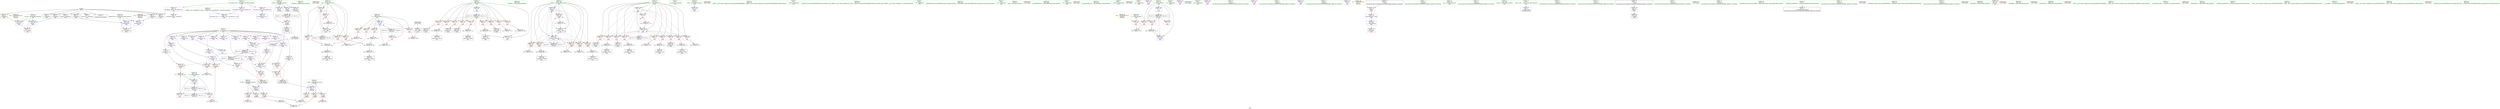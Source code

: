 digraph "SVFG" {
	label="SVFG";

	Node0x561c93ddfdf0 [shape=record,color=grey,label="{NodeID: 0\nNullPtr}"];
	Node0x561c93ddfdf0 -> Node0x561c93e02960[style=solid];
	Node0x561c93ddfdf0 -> Node0x561c93e02a60[style=solid];
	Node0x561c93ddfdf0 -> Node0x561c93e02b30[style=solid];
	Node0x561c93ddfdf0 -> Node0x561c93e02c00[style=solid];
	Node0x561c93ddfdf0 -> Node0x561c93e02cd0[style=solid];
	Node0x561c93ddfdf0 -> Node0x561c93e02da0[style=solid];
	Node0x561c93ddfdf0 -> Node0x561c93e02e70[style=solid];
	Node0x561c93ddfdf0 -> Node0x561c93e02f40[style=solid];
	Node0x561c93ddfdf0 -> Node0x561c93e03010[style=solid];
	Node0x561c93ddfdf0 -> Node0x561c93e0a190[style=solid];
	Node0x561c93e04690 [shape=record,color=blue,label="{NodeID: 194\n59\<--85\nretval\<--add\n_Z3addxx\n}"];
	Node0x561c93e04690 -> Node0x561c93e1f0f0[style=dashed];
	Node0x561c93e016d0 [shape=record,color=purple,label="{NodeID: 111\n203\<--8\narrayidx34\<--dp\nmain\n}"];
	Node0x561c93e016d0 -> Node0x561c93e09d20[style=solid];
	Node0x561c93df3650 [shape=record,color=green,label="{NodeID: 28\n54\<--55\n_Z3addxx\<--_Z3addxx_field_insensitive\n}"];
	Node0x561c93e33b60 [shape=record,color=black,label="{NodeID: 388\n361 = PHI()\n}"];
	Node0x561c93e130e0 [shape=record,color=grey,label="{NodeID: 305\n307 = Binary(305, 306, )\n}"];
	Node0x561c93e130e0 -> Node0x561c93e13260[style=solid];
	Node0x561c93e07890 [shape=record,color=red,label="{NodeID: 139\n161\<--95\n\<--i\nmain\n}"];
	Node0x561c93e07890 -> Node0x561c93e038c0[style=solid];
	Node0x561c93e02260 [shape=record,color=green,label="{NodeID: 56\n337\<--338\n_ZNSolsEi\<--_ZNSolsEi_field_insensitive\n}"];
	Node0x561c93e08f50 [shape=record,color=red,label="{NodeID: 167\n268\<--107\n\<--balance\nmain\n}"];
	Node0x561c93e08f50 -> Node0x561c93e11160[style=solid];
	Node0x561c93e03b30 [shape=record,color=black,label="{NodeID: 84\n174\<--173\nidxprom16\<--\nmain\n}"];
	Node0x561c93df5080 [shape=record,color=green,label="{NodeID: 1\n7\<--1\n__dso_handle\<--dummyObj\nGlob }"];
	Node0x561c93e04760 [shape=record,color=blue,label="{NodeID: 195\n93\<--120\nretval\<--\nmain\n}"];
	Node0x561c93e017a0 [shape=record,color=purple,label="{NodeID: 112\n208\<--8\narrayidx37\<--dp\nmain\n}"];
	Node0x561c93df3750 [shape=record,color=green,label="{NodeID: 29\n59\<--60\nretval\<--retval_field_insensitive\n_Z3addxx\n}"];
	Node0x561c93df3750 -> Node0x561c93e07140[style=solid];
	Node0x561c93df3750 -> Node0x561c93e044f0[style=solid];
	Node0x561c93df3750 -> Node0x561c93e045c0[style=solid];
	Node0x561c93df3750 -> Node0x561c93e04690[style=solid];
	Node0x561c93e33c90 [shape=record,color=black,label="{NodeID: 389\n362 = PHI()\n}"];
	Node0x561c93e13260 [shape=record,color=grey,label="{NodeID: 306\n308 = Binary(307, 151, )\n}"];
	Node0x561c93e13260 -> Node0x561c93e04420[style=solid];
	Node0x561c93e07960 [shape=record,color=red,label="{NodeID: 140\n169\<--95\n\<--i\nmain\n}"];
	Node0x561c93e07960 -> Node0x561c93e10fe0[style=solid];
	Node0x561c93e02360 [shape=record,color=green,label="{NodeID: 57\n345\<--346\n_ZNKSt7__cxx1112basic_stringIcSt11char_traitsIcESaIcEE6lengthEv\<--_ZNKSt7__cxx1112basic_stringIcSt11char_traitsIcESaIcEE6lengthEv_field_insensitive\n}"];
	Node0x561c93e09020 [shape=record,color=red,label="{NodeID: 168\n276\<--107\n\<--balance\nmain\n}"];
	Node0x561c93e09020 -> Node0x561c93e12660[style=solid];
	Node0x561c93e03c00 [shape=record,color=black,label="{NodeID: 85\n179\<--178\nidxprom19\<--\nmain\n}"];
	Node0x561c93df3400 [shape=record,color=green,label="{NodeID: 2\n11\<--1\n_ZSt3cin\<--dummyObj\nGlob }"];
	Node0x561c93e04830 [shape=record,color=blue,label="{NodeID: 196\n134\<--136\n\<--\nmain\n}"];
	Node0x561c93e04830 -> Node0x561c93e218f0[style=dashed];
	Node0x561c93e01870 [shape=record,color=purple,label="{NodeID: 113\n212\<--8\narrayidx40\<--dp\nmain\n}"];
	Node0x561c93e01870 -> Node0x561c93e04b70[style=solid];
	Node0x561c93df3820 [shape=record,color=green,label="{NodeID: 30\n61\<--62\na.addr\<--a.addr_field_insensitive\n_Z3addxx\n}"];
	Node0x561c93df3820 -> Node0x561c93e07210[style=solid];
	Node0x561c93df3820 -> Node0x561c93e072e0[style=solid];
	Node0x561c93df3820 -> Node0x561c93e073b0[style=solid];
	Node0x561c93df3820 -> Node0x561c93e0a290[style=solid];
	Node0x561c93e33d60 [shape=record,color=black,label="{NodeID: 390\n57 = PHI(168, 196, )\n0th arg _Z3addxx }"];
	Node0x561c93e33d60 -> Node0x561c93e0a290[style=solid];
	Node0x561c93e133e0 [shape=record,color=grey,label="{NodeID: 307\n274 = cmp(272, 273, )\n}"];
	Node0x561c93e07a30 [shape=record,color=red,label="{NodeID: 141\n178\<--95\n\<--i\nmain\n}"];
	Node0x561c93e07a30 -> Node0x561c93e03c00[style=solid];
	Node0x561c93e02460 [shape=record,color=green,label="{NodeID: 58\n352\<--353\n_ZStlsIcSt11char_traitsIcESaIcEERSt13basic_ostreamIT_T0_ES7_RKNSt7__cxx1112basic_stringIS4_S5_T1_EE\<--_ZStlsIcSt11char_traitsIcESaIcEERSt13basic_ostreamIT_T0_ES7_RKNSt7__cxx1112basic_stringIS4_S5_T1_EE_field_insensitive\n}"];
	Node0x561c93e227f0 [shape=record,color=black,label="{NodeID: 335\nMR_22V_3 = PHI(MR_22V_4, MR_22V_2, )\npts\{106 \}\n}"];
	Node0x561c93e227f0 -> Node0x561c93e08db0[style=dashed];
	Node0x561c93e227f0 -> Node0x561c93e08e80[style=dashed];
	Node0x561c93e227f0 -> Node0x561c93e0c480[style=dashed];
	Node0x561c93e227f0 -> Node0x561c93e227f0[style=dashed];
	Node0x561c93e227f0 -> Node0x561c93e25300[style=dashed];
	Node0x561c93e090f0 [shape=record,color=red,label="{NodeID: 169\n300\<--107\n\<--balance\nmain\n}"];
	Node0x561c93e090f0 -> Node0x561c93e13ce0[style=solid];
	Node0x561c93e03cd0 [shape=record,color=black,label="{NodeID: 86\n183\<--182\nidxprom22\<--add21\nmain\n}"];
	Node0x561c93df1c60 [shape=record,color=green,label="{NodeID: 3\n14\<--1\n.str\<--dummyObj\nGlob }"];
	Node0x561c93e04900 [shape=record,color=blue,label="{NodeID: 197\n95\<--138\ni\<--\nmain\n}"];
	Node0x561c93e04900 -> Node0x561c93e20ef0[style=dashed];
	Node0x561c93e01940 [shape=record,color=purple,label="{NodeID: 114\n267\<--8\narrayidx58\<--dp\nmain\n}"];
	Node0x561c93df38f0 [shape=record,color=green,label="{NodeID: 31\n63\<--64\nb.addr\<--b.addr_field_insensitive\n_Z3addxx\n}"];
	Node0x561c93df38f0 -> Node0x561c93e07480[style=solid];
	Node0x561c93df38f0 -> Node0x561c93e07550[style=solid];
	Node0x561c93df38f0 -> Node0x561c93e07620[style=solid];
	Node0x561c93df38f0 -> Node0x561c93e0a360[style=solid];
	Node0x561c93e0a560 [shape=record,color=black,label="{NodeID: 391\n58 = PHI(176, 204, )\n1st arg _Z3addxx }"];
	Node0x561c93e0a560 -> Node0x561c93e0a360[style=solid];
	Node0x561c93e13560 [shape=record,color=grey,label="{NodeID: 308\n146 = cmp(145, 147, )\n}"];
	Node0x561c93e07b00 [shape=record,color=red,label="{NodeID: 142\n189\<--95\n\<--i\nmain\n}"];
	Node0x561c93e07b00 -> Node0x561c93e03da0[style=solid];
	Node0x561c93e02560 [shape=record,color=green,label="{NodeID: 59\n355\<--356\n_ZSt4endlIcSt11char_traitsIcEERSt13basic_ostreamIT_T0_ES6_\<--_ZSt4endlIcSt11char_traitsIcEERSt13basic_ostreamIT_T0_ES6__field_insensitive\n}"];
	Node0x561c93e091c0 [shape=record,color=red,label="{NodeID: 170\n311\<--107\n\<--balance\nmain\n}"];
	Node0x561c93e091c0 -> Node0x561c93e12ae0[style=solid];
	Node0x561c93e03da0 [shape=record,color=black,label="{NodeID: 87\n190\<--189\nidxprom26\<--\nmain\n}"];
	Node0x561c93df15b0 [shape=record,color=green,label="{NodeID: 4\n16\<--1\n.str.1\<--dummyObj\nGlob }"];
	Node0x561c93e049d0 [shape=record,color=blue,label="{NodeID: 198\n97\<--120\nj\<--\nmain\n}"];
	Node0x561c93e049d0 -> Node0x561c93e07e40[style=dashed];
	Node0x561c93e049d0 -> Node0x561c93e07f10[style=dashed];
	Node0x561c93e049d0 -> Node0x561c93e07fe0[style=dashed];
	Node0x561c93e049d0 -> Node0x561c93e080b0[style=dashed];
	Node0x561c93e049d0 -> Node0x561c93e08180[style=dashed];
	Node0x561c93e049d0 -> Node0x561c93e08250[style=dashed];
	Node0x561c93e049d0 -> Node0x561c93e08320[style=dashed];
	Node0x561c93e049d0 -> Node0x561c93e083f0[style=dashed];
	Node0x561c93e049d0 -> Node0x561c93e084c0[style=dashed];
	Node0x561c93e049d0 -> Node0x561c93e08590[style=dashed];
	Node0x561c93e049d0 -> Node0x561c93e04c40[style=dashed];
	Node0x561c93e049d0 -> Node0x561c93e213f0[style=dashed];
	Node0x561c93e01a10 [shape=record,color=purple,label="{NodeID: 115\n271\<--8\narrayidx61\<--dp\nmain\n}"];
	Node0x561c93e01a10 -> Node0x561c93e09df0[style=solid];
	Node0x561c93df39c0 [shape=record,color=green,label="{NodeID: 32\n90\<--91\nmain\<--main_field_insensitive\n}"];
	Node0x561c93e0ae00 [shape=record,color=black,label="{NodeID: 392\n131 = PHI()\n}"];
	Node0x561c93e136e0 [shape=record,color=grey,label="{NodeID: 309\n79 = cmp(76, 78, )\n}"];
	Node0x561c93e07bd0 [shape=record,color=red,label="{NodeID: 143\n197\<--95\n\<--i\nmain\n}"];
	Node0x561c93e07bd0 -> Node0x561c93e11be0[style=solid];
	Node0x561c93e02660 [shape=record,color=green,label="{NodeID: 60\n357\<--358\n_ZNSolsEPFRSoS_E\<--_ZNSolsEPFRSoS_E_field_insensitive\n}"];
	Node0x561c93e09290 [shape=record,color=red,label="{NodeID: 171\n319\<--107\n\<--balance\nmain\n}"];
	Node0x561c93e09290 -> Node0x561c93e11760[style=solid];
	Node0x561c93e03e70 [shape=record,color=black,label="{NodeID: 88\n194\<--193\nidxprom28\<--sub\nmain\n}"];
	Node0x561c93df16f0 [shape=record,color=green,label="{NodeID: 5\n18\<--1\n.str.2\<--dummyObj\nGlob }"];
	Node0x561c93e10e60 [shape=record,color=grey,label="{NodeID: 282\n193 = Binary(192, 151, )\n}"];
	Node0x561c93e10e60 -> Node0x561c93e03e70[style=solid];
	Node0x561c93e04aa0 [shape=record,color=blue,label="{NodeID: 199\n184\<--177\narrayidx23\<--call18\nmain\n}"];
	Node0x561c93e04aa0 -> Node0x561c93e09c50[style=dashed];
	Node0x561c93e04aa0 -> Node0x561c93e09d20[style=dashed];
	Node0x561c93e04aa0 -> Node0x561c93e04b70[style=dashed];
	Node0x561c93e04aa0 -> Node0x561c93e1ebf0[style=dashed];
	Node0x561c93e06550 [shape=record,color=purple,label="{NodeID: 116\n310\<--8\narrayidx75\<--dp\nmain\n}"];
	Node0x561c93df3ac0 [shape=record,color=green,label="{NodeID: 33\n93\<--94\nretval\<--retval_field_insensitive\nmain\n}"];
	Node0x561c93df3ac0 -> Node0x561c93e04760[style=solid];
	Node0x561c93e0af00 [shape=record,color=black,label="{NodeID: 393\n280 = PHI()\n}"];
	Node0x561c93e13860 [shape=record,color=grey,label="{NodeID: 310\n158 = cmp(157, 159, )\n}"];
	Node0x561c93e07ca0 [shape=record,color=red,label="{NodeID: 144\n206\<--95\n\<--i\nmain\n}"];
	Node0x561c93e07ca0 -> Node0x561c93e040e0[style=solid];
	Node0x561c93e02760 [shape=record,color=green,label="{NodeID: 61\n393\<--394\n__gxx_personality_v0\<--__gxx_personality_v0_field_insensitive\n}"];
	Node0x561c93e09360 [shape=record,color=red,label="{NodeID: 172\n341\<--107\n\<--balance\nmain\n}"];
	Node0x561c93e09360 -> Node0x561c93e14160[style=solid];
	Node0x561c93e03f40 [shape=record,color=black,label="{NodeID: 89\n199\<--198\nidxprom31\<--add30\nmain\n}"];
	Node0x561c93df1780 [shape=record,color=green,label="{NodeID: 6\n20\<--1\n_ZSt4cout\<--dummyObj\nGlob }"];
	Node0x561c93e10fe0 [shape=record,color=grey,label="{NodeID: 283\n170 = Binary(169, 151, )\n}"];
	Node0x561c93e10fe0 -> Node0x561c93e03a60[style=solid];
	Node0x561c93e04b70 [shape=record,color=blue,label="{NodeID: 200\n212\<--205\narrayidx40\<--call35\nmain\n}"];
	Node0x561c93e04b70 -> Node0x561c93e1ebf0[style=dashed];
	Node0x561c93e06620 [shape=record,color=purple,label="{NodeID: 117\n314\<--8\narrayidx78\<--dp\nmain\n}"];
	Node0x561c93e06620 -> Node0x561c93e09ec0[style=solid];
	Node0x561c93df3b90 [shape=record,color=green,label="{NodeID: 34\n95\<--96\ni\<--i_field_insensitive\nmain\n}"];
	Node0x561c93df3b90 -> Node0x561c93e076f0[style=solid];
	Node0x561c93df3b90 -> Node0x561c93e077c0[style=solid];
	Node0x561c93df3b90 -> Node0x561c93e07890[style=solid];
	Node0x561c93df3b90 -> Node0x561c93e07960[style=solid];
	Node0x561c93df3b90 -> Node0x561c93e07a30[style=solid];
	Node0x561c93df3b90 -> Node0x561c93e07b00[style=solid];
	Node0x561c93df3b90 -> Node0x561c93e07bd0[style=solid];
	Node0x561c93df3b90 -> Node0x561c93e07ca0[style=solid];
	Node0x561c93df3b90 -> Node0x561c93e07d70[style=solid];
	Node0x561c93df3b90 -> Node0x561c93e04900[style=solid];
	Node0x561c93df3b90 -> Node0x561c93e04d10[style=solid];
	Node0x561c93e0b000 [shape=record,color=black,label="{NodeID: 394\n39 = PHI()\n}"];
	Node0x561c93e139e0 [shape=record,color=grey,label="{NodeID: 311\n68 = cmp(67, 69, )\n}"];
	Node0x561c93e07d70 [shape=record,color=red,label="{NodeID: 145\n222\<--95\n\<--i\nmain\n}"];
	Node0x561c93e07d70 -> Node0x561c93e12360[style=solid];
	Node0x561c93e02860 [shape=record,color=green,label="{NodeID: 62\n29\<--420\n_GLOBAL__sub_I_rais.fathin38_3_0.cpp\<--_GLOBAL__sub_I_rais.fathin38_3_0.cpp_field_insensitive\n}"];
	Node0x561c93e02860 -> Node0x561c93e0a090[style=solid];
	Node0x561c93e09430 [shape=record,color=red,label="{NodeID: 173\n371\<--113\nexn\<--exn.slot\nmain\n}"];
	Node0x561c93e04010 [shape=record,color=black,label="{NodeID: 90\n202\<--201\nidxprom33\<--\nmain\n}"];
	Node0x561c93ddfc40 [shape=record,color=green,label="{NodeID: 7\n21\<--1\n.str.3\<--dummyObj\nGlob }"];
	Node0x561c93e11160 [shape=record,color=grey,label="{NodeID: 284\n269 = Binary(268, 151, )\n}"];
	Node0x561c93e11160 -> Node0x561c93e04350[style=solid];
	Node0x561c93e04c40 [shape=record,color=blue,label="{NodeID: 201\n97\<--218\nj\<--inc\nmain\n}"];
	Node0x561c93e04c40 -> Node0x561c93e07e40[style=dashed];
	Node0x561c93e04c40 -> Node0x561c93e07f10[style=dashed];
	Node0x561c93e04c40 -> Node0x561c93e07fe0[style=dashed];
	Node0x561c93e04c40 -> Node0x561c93e080b0[style=dashed];
	Node0x561c93e04c40 -> Node0x561c93e08180[style=dashed];
	Node0x561c93e04c40 -> Node0x561c93e08250[style=dashed];
	Node0x561c93e04c40 -> Node0x561c93e08320[style=dashed];
	Node0x561c93e04c40 -> Node0x561c93e083f0[style=dashed];
	Node0x561c93e04c40 -> Node0x561c93e084c0[style=dashed];
	Node0x561c93e04c40 -> Node0x561c93e08590[style=dashed];
	Node0x561c93e04c40 -> Node0x561c93e04c40[style=dashed];
	Node0x561c93e04c40 -> Node0x561c93e213f0[style=dashed];
	Node0x561c93e066f0 [shape=record,color=purple,label="{NodeID: 118\n248\<--14\n\<--.str\nmain\n}"];
	Node0x561c93df3c60 [shape=record,color=green,label="{NodeID: 35\n97\<--98\nj\<--j_field_insensitive\nmain\n}"];
	Node0x561c93df3c60 -> Node0x561c93e07e40[style=solid];
	Node0x561c93df3c60 -> Node0x561c93e07f10[style=solid];
	Node0x561c93df3c60 -> Node0x561c93e07fe0[style=solid];
	Node0x561c93df3c60 -> Node0x561c93e080b0[style=solid];
	Node0x561c93df3c60 -> Node0x561c93e08180[style=solid];
	Node0x561c93df3c60 -> Node0x561c93e08250[style=solid];
	Node0x561c93df3c60 -> Node0x561c93e08320[style=solid];
	Node0x561c93df3c60 -> Node0x561c93e083f0[style=solid];
	Node0x561c93df3c60 -> Node0x561c93e084c0[style=solid];
	Node0x561c93df3c60 -> Node0x561c93e08590[style=solid];
	Node0x561c93df3c60 -> Node0x561c93e049d0[style=solid];
	Node0x561c93df3c60 -> Node0x561c93e04c40[style=solid];
	Node0x561c93e0b100 [shape=record,color=black,label="{NodeID: 395\n205 = PHI(56, )\n}"];
	Node0x561c93e0b100 -> Node0x561c93e04b70[style=solid];
	Node0x561c93e13b60 [shape=record,color=grey,label="{NodeID: 312\n141 = cmp(140, 120, )\n}"];
	Node0x561c93e07e40 [shape=record,color=red,label="{NodeID: 146\n145\<--97\n\<--j\nmain\n}"];
	Node0x561c93e07e40 -> Node0x561c93e13560[style=solid];
	Node0x561c93e02960 [shape=record,color=black,label="{NodeID: 63\n2\<--3\ndummyVal\<--dummyVal\n}"];
	Node0x561c93e240f0 [shape=record,color=black,label="{NodeID: 340\nMR_18V_3 = PHI(MR_18V_4, MR_18V_2, )\npts\{102 \}\n}"];
	Node0x561c93e240f0 -> Node0x561c93e08730[style=dashed];
	Node0x561c93e240f0 -> Node0x561c93e08800[style=dashed];
	Node0x561c93e240f0 -> Node0x561c93e088d0[style=dashed];
	Node0x561c93e240f0 -> Node0x561c93e0c6f0[style=dashed];
	Node0x561c93e09500 [shape=record,color=red,label="{NodeID: 174\n372\<--115\nsel\<--ehselector.slot\nmain\n}"];
	Node0x561c93e040e0 [shape=record,color=black,label="{NodeID: 91\n207\<--206\nidxprom36\<--\nmain\n}"];
	Node0x561c93ddfcd0 [shape=record,color=green,label="{NodeID: 8\n23\<--1\n.str.4\<--dummyObj\nGlob }"];
	Node0x561c93e112e0 [shape=record,color=grey,label="{NodeID: 285\n262 = Binary(147, 261, )\n}"];
	Node0x561c93e112e0 -> Node0x561c93e118e0[style=solid];
	Node0x561c93e04d10 [shape=record,color=blue,label="{NodeID: 202\n95\<--223\ni\<--dec\nmain\n}"];
	Node0x561c93e04d10 -> Node0x561c93e20ef0[style=dashed];
	Node0x561c93e067c0 [shape=record,color=purple,label="{NodeID: 119\n279\<--16\n\<--.str.1\nmain\n}"];
	Node0x561c93df3d30 [shape=record,color=green,label="{NodeID: 36\n99\<--100\nT\<--T_field_insensitive\nmain\n}"];
	Node0x561c93df3d30 -> Node0x561c93e08660[style=solid];
	Node0x561c93e0b330 [shape=record,color=black,label="{NodeID: 396\n121 = PHI()\n}"];
	Node0x561c93e13ce0 [shape=record,color=grey,label="{NodeID: 313\n301 = cmp(300, 120, )\n}"];
	Node0x561c93e07f10 [shape=record,color=red,label="{NodeID: 147\n154\<--97\n\<--j\nmain\n}"];
	Node0x561c93e07f10 -> Node0x561c93e037f0[style=solid];
	Node0x561c93e02a60 [shape=record,color=black,label="{NodeID: 64\n284\<--3\n\<--dummyVal\nmain\n}"];
	Node0x561c93e245f0 [shape=record,color=black,label="{NodeID: 341\nMR_20V_2 = PHI(MR_20V_3, MR_20V_1, )\npts\{104 \}\n}"];
	Node0x561c93e245f0 -> Node0x561c93e089a0[style=dashed];
	Node0x561c93e245f0 -> Node0x561c93e04eb0[style=dashed];
	Node0x561c93e095d0 [shape=record,color=red,label="{NodeID: 175\n257\<--117\n\<--i50\nmain\n}"];
	Node0x561c93e095d0 -> Node0x561c93e145e0[style=solid];
	Node0x561c93e041b0 [shape=record,color=black,label="{NodeID: 92\n211\<--210\nidxprom39\<--sub38\nmain\n}"];
	Node0x561c93df3ec0 [shape=record,color=green,label="{NodeID: 9\n25\<--1\n.str.5\<--dummyObj\nGlob }"];
	Node0x561c93e11460 [shape=record,color=grey,label="{NodeID: 286\n182 = Binary(181, 151, )\n}"];
	Node0x561c93e11460 -> Node0x561c93e03cd0[style=solid];
	Node0x561c93e04de0 [shape=record,color=blue,label="{NodeID: 203\n101\<--151\nt\<--\nmain\n}"];
	Node0x561c93e04de0 -> Node0x561c93e240f0[style=dashed];
	Node0x561c93e06890 [shape=record,color=purple,label="{NodeID: 120\n322\<--18\n\<--.str.2\nmain\n}"];
	Node0x561c93df3e00 [shape=record,color=green,label="{NodeID: 37\n101\<--102\nt\<--t_field_insensitive\nmain\n}"];
	Node0x561c93df3e00 -> Node0x561c93e08730[style=solid];
	Node0x561c93df3e00 -> Node0x561c93e08800[style=solid];
	Node0x561c93df3e00 -> Node0x561c93e088d0[style=solid];
	Node0x561c93df3e00 -> Node0x561c93e04de0[style=solid];
	Node0x561c93df3e00 -> Node0x561c93e0c6f0[style=solid];
	Node0x561c93e13e60 [shape=record,color=grey,label="{NodeID: 314\n234 = cmp(232, 233, )\n}"];
	Node0x561c93e07fe0 [shape=record,color=red,label="{NodeID: 148\n164\<--97\n\<--j\nmain\n}"];
	Node0x561c93e07fe0 -> Node0x561c93e11ee0[style=solid];
	Node0x561c93e02b30 [shape=record,color=black,label="{NodeID: 65\n285\<--3\n\<--dummyVal\nmain\n}"];
	Node0x561c93e02b30 -> Node0x561c93e051f0[style=solid];
	Node0x561c93e25300 [shape=record,color=black,label="{NodeID: 342\nMR_22V_2 = PHI(MR_22V_3, MR_22V_1, )\npts\{106 \}\n}"];
	Node0x561c93e25300 -> Node0x561c93e227f0[style=dashed];
	Node0x561c93e096a0 [shape=record,color=red,label="{NodeID: 176\n263\<--117\n\<--i50\nmain\n}"];
	Node0x561c93e096a0 -> Node0x561c93e118e0[style=solid];
	Node0x561c93e04280 [shape=record,color=black,label="{NodeID: 93\n266\<--265\nidxprom57\<--add56\nmain\n}"];
	Node0x561c93df3f90 [shape=record,color=green,label="{NodeID: 10\n28\<--1\n\<--dummyObj\nCan only get source location for instruction, argument, global var or function.}"];
	Node0x561c93e115e0 [shape=record,color=grey,label="{NodeID: 287\n150 = Binary(149, 151, )\n}"];
	Node0x561c93e115e0 -> Node0x561c93e03720[style=solid];
	Node0x561c93e04eb0 [shape=record,color=blue,label="{NodeID: 204\n103\<--241\nn\<--mul\nmain\n}"];
	Node0x561c93e04eb0 -> Node0x561c93e08a70[style=dashed];
	Node0x561c93e04eb0 -> Node0x561c93e08b40[style=dashed];
	Node0x561c93e04eb0 -> Node0x561c93e08c10[style=dashed];
	Node0x561c93e04eb0 -> Node0x561c93e08ce0[style=dashed];
	Node0x561c93e04eb0 -> Node0x561c93e245f0[style=dashed];
	Node0x561c93e06960 [shape=record,color=purple,label="{NodeID: 121\n331\<--21\n\<--.str.3\nmain\n}"];
	Node0x561c93e004c0 [shape=record,color=green,label="{NodeID: 38\n103\<--104\nn\<--n_field_insensitive\nmain\n}"];
	Node0x561c93e004c0 -> Node0x561c93e089a0[style=solid];
	Node0x561c93e004c0 -> Node0x561c93e08a70[style=solid];
	Node0x561c93e004c0 -> Node0x561c93e08b40[style=solid];
	Node0x561c93e004c0 -> Node0x561c93e08c10[style=solid];
	Node0x561c93e004c0 -> Node0x561c93e08ce0[style=solid];
	Node0x561c93e004c0 -> Node0x561c93e04eb0[style=solid];
	Node0x561c93e13fe0 [shape=record,color=grey,label="{NodeID: 315\n72 = cmp(71, 69, )\n}"];
	Node0x561c93e080b0 [shape=record,color=red,label="{NodeID: 149\n173\<--97\n\<--j\nmain\n}"];
	Node0x561c93e080b0 -> Node0x561c93e03b30[style=solid];
	Node0x561c93e02c00 [shape=record,color=black,label="{NodeID: 66\n287\<--3\n\<--dummyVal\nmain\n}"];
	Node0x561c93e02c00 -> Node0x561c93e052c0[style=solid];
	Node0x561c93e253f0 [shape=record,color=black,label="{NodeID: 343\nMR_24V_2 = PHI(MR_24V_4, MR_24V_1, )\npts\{108 \}\n}"];
	Node0x561c93e253f0 -> Node0x561c93e04f80[style=dashed];
	Node0x561c93e09770 [shape=record,color=red,label="{NodeID: 177\n306\<--117\n\<--i50\nmain\n}"];
	Node0x561c93e09770 -> Node0x561c93e130e0[style=solid];
	Node0x561c93e04350 [shape=record,color=black,label="{NodeID: 94\n270\<--269\nidxprom60\<--add59\nmain\n}"];
	Node0x561c93de00b0 [shape=record,color=green,label="{NodeID: 11\n69\<--1\n\<--dummyObj\nCan only get source location for instruction, argument, global var or function.}"];
	Node0x561c93e11760 [shape=record,color=grey,label="{NodeID: 288\n320 = Binary(319, 224, )\n}"];
	Node0x561c93e11760 -> Node0x561c93e0c550[style=solid];
	Node0x561c93e04f80 [shape=record,color=blue,label="{NodeID: 205\n107\<--120\nbalance\<--\nmain\n}"];
	Node0x561c93e04f80 -> Node0x561c93e08f50[style=dashed];
	Node0x561c93e04f80 -> Node0x561c93e09020[style=dashed];
	Node0x561c93e04f80 -> Node0x561c93e090f0[style=dashed];
	Node0x561c93e04f80 -> Node0x561c93e091c0[style=dashed];
	Node0x561c93e04f80 -> Node0x561c93e09290[style=dashed];
	Node0x561c93e04f80 -> Node0x561c93e09360[style=dashed];
	Node0x561c93e04f80 -> Node0x561c93e05120[style=dashed];
	Node0x561c93e04f80 -> Node0x561c93e0c550[style=dashed];
	Node0x561c93e04f80 -> Node0x561c93e253f0[style=dashed];
	Node0x561c93e06a30 [shape=record,color=purple,label="{NodeID: 122\n339\<--23\n\<--.str.4\nmain\n}"];
	Node0x561c93e00550 [shape=record,color=green,label="{NodeID: 39\n105\<--106\nk\<--k_field_insensitive\nmain\n}"];
	Node0x561c93e00550 -> Node0x561c93e08db0[style=solid];
	Node0x561c93e00550 -> Node0x561c93e08e80[style=solid];
	Node0x561c93e00550 -> Node0x561c93e0c480[style=solid];
	Node0x561c93e14160 [shape=record,color=grey,label="{NodeID: 316\n342 = cmp(341, 120, )\n}"];
	Node0x561c93e08180 [shape=record,color=red,label="{NodeID: 150\n181\<--97\n\<--j\nmain\n}"];
	Node0x561c93e08180 -> Node0x561c93e11460[style=solid];
	Node0x561c93e02cd0 [shape=record,color=black,label="{NodeID: 67\n291\<--3\n\<--dummyVal\nmain\n}"];
	Node0x561c93e258f0 [shape=record,color=black,label="{NodeID: 344\nMR_30V_2 = PHI(MR_30V_4, MR_30V_1, )\npts\{118 \}\n}"];
	Node0x561c93e258f0 -> Node0x561c93e05050[style=dashed];
	Node0x561c93e09840 [shape=record,color=red,label="{NodeID: 178\n327\<--117\n\<--i50\nmain\n}"];
	Node0x561c93e09840 -> Node0x561c93e11d60[style=solid];
	Node0x561c93e04420 [shape=record,color=black,label="{NodeID: 95\n309\<--308\nidxprom74\<--add73\nmain\n}"];
	Node0x561c93de0180 [shape=record,color=green,label="{NodeID: 12\n120\<--1\n\<--dummyObj\nCan only get source location for instruction, argument, global var or function.}"];
	Node0x561c93e118e0 [shape=record,color=grey,label="{NodeID: 289\n264 = Binary(262, 263, )\n}"];
	Node0x561c93e118e0 -> Node0x561c93e11a60[style=solid];
	Node0x561c93e05050 [shape=record,color=blue,label="{NodeID: 206\n117\<--120\ni50\<--\nmain\n}"];
	Node0x561c93e05050 -> Node0x561c93e095d0[style=dashed];
	Node0x561c93e05050 -> Node0x561c93e096a0[style=dashed];
	Node0x561c93e05050 -> Node0x561c93e09770[style=dashed];
	Node0x561c93e05050 -> Node0x561c93e09840[style=dashed];
	Node0x561c93e05050 -> Node0x561c93e0c620[style=dashed];
	Node0x561c93e05050 -> Node0x561c93e258f0[style=dashed];
	Node0x561c93e06b00 [shape=record,color=purple,label="{NodeID: 123\n360\<--25\n\<--.str.5\nmain\n}"];
	Node0x561c93e005e0 [shape=record,color=green,label="{NodeID: 40\n107\<--108\nbalance\<--balance_field_insensitive\nmain\n}"];
	Node0x561c93e005e0 -> Node0x561c93e08f50[style=solid];
	Node0x561c93e005e0 -> Node0x561c93e09020[style=solid];
	Node0x561c93e005e0 -> Node0x561c93e090f0[style=solid];
	Node0x561c93e005e0 -> Node0x561c93e091c0[style=solid];
	Node0x561c93e005e0 -> Node0x561c93e09290[style=solid];
	Node0x561c93e005e0 -> Node0x561c93e09360[style=solid];
	Node0x561c93e005e0 -> Node0x561c93e04f80[style=solid];
	Node0x561c93e005e0 -> Node0x561c93e05120[style=solid];
	Node0x561c93e005e0 -> Node0x561c93e0c550[style=solid];
	Node0x561c93e142e0 [shape=record,color=grey,label="{NodeID: 317\n349 = cmp(347, 348, )\n}"];
	Node0x561c93e08250 [shape=record,color=red,label="{NodeID: 151\n186\<--97\n\<--j\nmain\n}"];
	Node0x561c93e08250 -> Node0x561c93e14460[style=solid];
	Node0x561c93e02da0 [shape=record,color=black,label="{NodeID: 68\n292\<--3\n\<--dummyVal\nmain\n}"];
	Node0x561c93e02da0 -> Node0x561c93e05390[style=solid];
	Node0x561c93e09910 [shape=record,color=red,label="{NodeID: 179\n128\<--127\nvbase.offset\<--\nmain\n}"];
	Node0x561c93e00aa0 [shape=record,color=black,label="{NodeID: 96\n313\<--312\nidxprom77\<--add76\nmain\n}"];
	Node0x561c93df41c0 [shape=record,color=green,label="{NodeID: 13\n122\<--1\n\<--dummyObj\nCan only get source location for instruction, argument, global var or function.}"];
	Node0x561c93e11a60 [shape=record,color=grey,label="{NodeID: 290\n265 = Binary(264, 151, )\n}"];
	Node0x561c93e11a60 -> Node0x561c93e04280[style=solid];
	Node0x561c93e05120 [shape=record,color=blue,label="{NodeID: 207\n107\<--277\nbalance\<--inc64\nmain\n}"];
	Node0x561c93e05120 -> Node0x561c93e08f50[style=dashed];
	Node0x561c93e05120 -> Node0x561c93e09020[style=dashed];
	Node0x561c93e05120 -> Node0x561c93e090f0[style=dashed];
	Node0x561c93e05120 -> Node0x561c93e091c0[style=dashed];
	Node0x561c93e05120 -> Node0x561c93e09290[style=dashed];
	Node0x561c93e05120 -> Node0x561c93e09360[style=dashed];
	Node0x561c93e05120 -> Node0x561c93e05120[style=dashed];
	Node0x561c93e05120 -> Node0x561c93e0c550[style=dashed];
	Node0x561c93e05120 -> Node0x561c93e253f0[style=dashed];
	Node0x561c93e06bd0 [shape=record,color=purple,label="{NodeID: 124\n424\<--27\nllvm.global_ctors_0\<--llvm.global_ctors\nGlob }"];
	Node0x561c93e06bd0 -> Node0x561c93e09f90[style=solid];
	Node0x561c93e00670 [shape=record,color=green,label="{NodeID: 41\n109\<--110\nans\<--ans_field_insensitive\nmain\n}"];
	Node0x561c93e14460 [shape=record,color=grey,label="{NodeID: 318\n187 = cmp(186, 120, )\n}"];
	Node0x561c93e08320 [shape=record,color=red,label="{NodeID: 152\n192\<--97\n\<--j\nmain\n}"];
	Node0x561c93e08320 -> Node0x561c93e10e60[style=solid];
	Node0x561c93e02e70 [shape=record,color=black,label="{NodeID: 69\n294\<--3\n\<--dummyVal\nmain\n}"];
	Node0x561c93e02e70 -> Node0x561c93e05460[style=solid];
	Node0x561c93e099e0 [shape=record,color=red,label="{NodeID: 180\n157\<--156\n\<--arrayidx6\nmain\n}"];
	Node0x561c93e099e0 -> Node0x561c93e13860[style=solid];
	Node0x561c93e00b70 [shape=record,color=black,label="{NodeID: 97\n347\<--344\nconv\<--call95\nmain\n}"];
	Node0x561c93e00b70 -> Node0x561c93e142e0[style=solid];
	Node0x561c93df4290 [shape=record,color=green,label="{NodeID: 14\n136\<--1\n\<--dummyObj\nCan only get source location for instruction, argument, global var or function.}"];
	Node0x561c93e11be0 [shape=record,color=grey,label="{NodeID: 291\n198 = Binary(197, 151, )\n}"];
	Node0x561c93e11be0 -> Node0x561c93e03f40[style=solid];
	Node0x561c93e051f0 [shape=record,color=blue,label="{NodeID: 208\n113\<--285\nexn.slot\<--\nmain\n}"];
	Node0x561c93e051f0 -> Node0x561c93e09430[style=dashed];
	Node0x561c93e06cd0 [shape=record,color=purple,label="{NodeID: 125\n425\<--27\nllvm.global_ctors_1\<--llvm.global_ctors\nGlob }"];
	Node0x561c93e06cd0 -> Node0x561c93e0a090[style=solid];
	Node0x561c93e00700 [shape=record,color=green,label="{NodeID: 42\n111\<--112\nref.tmp\<--ref.tmp_field_insensitive\nmain\n}"];
	Node0x561c93e145e0 [shape=record,color=grey,label="{NodeID: 319\n259 = cmp(257, 258, )\n}"];
	Node0x561c93e083f0 [shape=record,color=red,label="{NodeID: 153\n201\<--97\n\<--j\nmain\n}"];
	Node0x561c93e083f0 -> Node0x561c93e04010[style=solid];
	Node0x561c93e02f40 [shape=record,color=black,label="{NodeID: 70\n373\<--3\nlpad.val\<--dummyVal\nmain\n}"];
	Node0x561c93e09ab0 [shape=record,color=red,label="{NodeID: 181\n168\<--167\n\<--arrayidx12\nmain\n|{<s0>5}}"];
	Node0x561c93e09ab0:s0 -> Node0x561c93e33d60[style=solid,color=red];
	Node0x561c93e00c40 [shape=record,color=purple,label="{NodeID: 98\n38\<--4\n\<--_ZStL8__ioinit\n__cxx_global_var_init\n}"];
	Node0x561c93df2c90 [shape=record,color=green,label="{NodeID: 15\n138\<--1\n\<--dummyObj\nCan only get source location for instruction, argument, global var or function.}"];
	Node0x561c93e11d60 [shape=record,color=grey,label="{NodeID: 292\n328 = Binary(327, 151, )\n}"];
	Node0x561c93e11d60 -> Node0x561c93e0c620[style=solid];
	Node0x561c93e052c0 [shape=record,color=blue,label="{NodeID: 209\n115\<--287\nehselector.slot\<--\nmain\n}"];
	Node0x561c93e052c0 -> Node0x561c93e09500[style=dashed];
	Node0x561c93e06dd0 [shape=record,color=purple,label="{NodeID: 126\n426\<--27\nllvm.global_ctors_2\<--llvm.global_ctors\nGlob }"];
	Node0x561c93e06dd0 -> Node0x561c93e0a190[style=solid];
	Node0x561c93e00790 [shape=record,color=green,label="{NodeID: 43\n113\<--114\nexn.slot\<--exn.slot_field_insensitive\nmain\n}"];
	Node0x561c93e00790 -> Node0x561c93e09430[style=solid];
	Node0x561c93e00790 -> Node0x561c93e051f0[style=solid];
	Node0x561c93e00790 -> Node0x561c93e05390[style=solid];
	Node0x561c93e084c0 [shape=record,color=red,label="{NodeID: 154\n209\<--97\n\<--j\nmain\n}"];
	Node0x561c93e084c0 -> Node0x561c93e124e0[style=solid];
	Node0x561c93e03010 [shape=record,color=black,label="{NodeID: 71\n374\<--3\nlpad.val111\<--dummyVal\nmain\n}"];
	Node0x561c93e26a20 [shape=record,color=yellow,style=double,label="{NodeID: 348\n8V_1 = ENCHI(MR_8V_0)\npts\{1 \}\nFun[main]}"];
	Node0x561c93e26a20 -> Node0x561c93e07070[style=dashed];
	Node0x561c93e09b80 [shape=record,color=red,label="{NodeID: 182\n176\<--175\n\<--arrayidx17\nmain\n|{<s0>5}}"];
	Node0x561c93e09b80:s0 -> Node0x561c93e0a560[style=solid,color=red];
	Node0x561c93e00d10 [shape=record,color=purple,label="{NodeID: 99\n134\<--8\n\<--dp\nmain\n}"];
	Node0x561c93e00d10 -> Node0x561c93e04830[style=solid];
	Node0x561c93df2d60 [shape=record,color=green,label="{NodeID: 16\n147\<--1\n\<--dummyObj\nCan only get source location for instruction, argument, global var or function.}"];
	Node0x561c93e11ee0 [shape=record,color=grey,label="{NodeID: 293\n165 = Binary(164, 151, )\n}"];
	Node0x561c93e11ee0 -> Node0x561c93e03990[style=solid];
	Node0x561c93e05390 [shape=record,color=blue,label="{NodeID: 210\n113\<--292\nexn.slot\<--\nmain\n}"];
	Node0x561c93e05390 -> Node0x561c93e09430[style=dashed];
	Node0x561c93e06ed0 [shape=record,color=purple,label="{NodeID: 127\n126\<--125\nvbase.offset.ptr\<--vtable\nmain\n}"];
	Node0x561c93e06ed0 -> Node0x561c93e03580[style=solid];
	Node0x561c93e00820 [shape=record,color=green,label="{NodeID: 44\n115\<--116\nehselector.slot\<--ehselector.slot_field_insensitive\nmain\n}"];
	Node0x561c93e00820 -> Node0x561c93e09500[style=solid];
	Node0x561c93e00820 -> Node0x561c93e052c0[style=solid];
	Node0x561c93e00820 -> Node0x561c93e05460[style=solid];
	Node0x561c93e08590 [shape=record,color=red,label="{NodeID: 155\n217\<--97\n\<--j\nmain\n}"];
	Node0x561c93e08590 -> Node0x561c93e12060[style=solid];
	Node0x561c93e030e0 [shape=record,color=black,label="{NodeID: 72\n12\<--11\n\<--_ZSt3cin\nCan only get source location for instruction, argument, global var or function.}"];
	Node0x561c93e030e0 -> Node0x561c93e06fa0[style=solid];
	Node0x561c93e09c50 [shape=record,color=red,label="{NodeID: 183\n196\<--195\n\<--arrayidx29\nmain\n|{<s0>6}}"];
	Node0x561c93e09c50:s0 -> Node0x561c93e33d60[style=solid,color=red];
	Node0x561c93e00de0 [shape=record,color=purple,label="{NodeID: 100\n153\<--8\narrayidx\<--dp\nmain\n}"];
	Node0x561c93df2e30 [shape=record,color=green,label="{NodeID: 17\n151\<--1\n\<--dummyObj\nCan only get source location for instruction, argument, global var or function.}"];
	Node0x561c93e34690 [shape=record,color=black,label="{NodeID: 377\n323 = PHI()\n}"];
	Node0x561c93e12060 [shape=record,color=grey,label="{NodeID: 294\n218 = Binary(217, 151, )\n}"];
	Node0x561c93e12060 -> Node0x561c93e04c40[style=solid];
	Node0x561c93e05460 [shape=record,color=blue,label="{NodeID: 211\n115\<--294\nehselector.slot\<--\nmain\n}"];
	Node0x561c93e05460 -> Node0x561c93e09500[style=dashed];
	Node0x561c93e06fa0 [shape=record,color=purple,label="{NodeID: 128\n129\<--12\nadd.ptr\<--\nmain\n}"];
	Node0x561c93e06fa0 -> Node0x561c93e03650[style=solid];
	Node0x561c93e008b0 [shape=record,color=green,label="{NodeID: 45\n117\<--118\ni50\<--i50_field_insensitive\nmain\n}"];
	Node0x561c93e008b0 -> Node0x561c93e095d0[style=solid];
	Node0x561c93e008b0 -> Node0x561c93e096a0[style=solid];
	Node0x561c93e008b0 -> Node0x561c93e09770[style=solid];
	Node0x561c93e008b0 -> Node0x561c93e09840[style=solid];
	Node0x561c93e008b0 -> Node0x561c93e05050[style=solid];
	Node0x561c93e008b0 -> Node0x561c93e0c620[style=solid];
	Node0x561c93e08660 [shape=record,color=red,label="{NodeID: 156\n233\<--99\n\<--T\nmain\n}"];
	Node0x561c93e08660 -> Node0x561c93e13e60[style=solid];
	Node0x561c93e031e0 [shape=record,color=black,label="{NodeID: 73\n13\<--11\n\<--_ZSt3cin\nCan only get source location for instruction, argument, global var or function.}"];
	Node0x561c93e031e0 -> Node0x561c93e07070[style=solid];
	Node0x561c93e09d20 [shape=record,color=red,label="{NodeID: 184\n204\<--203\n\<--arrayidx34\nmain\n|{<s0>6}}"];
	Node0x561c93e09d20:s0 -> Node0x561c93e0a560[style=solid,color=red];
	Node0x561c93e00eb0 [shape=record,color=purple,label="{NodeID: 101\n156\<--8\narrayidx6\<--dp\nmain\n}"];
	Node0x561c93e00eb0 -> Node0x561c93e099e0[style=solid];
	Node0x561c93df47e0 [shape=record,color=green,label="{NodeID: 18\n159\<--1\n\<--dummyObj\nCan only get source location for instruction, argument, global var or function.}"];
	Node0x561c93e33130 [shape=record,color=black,label="{NodeID: 378\n177 = PHI(56, )\n}"];
	Node0x561c93e33130 -> Node0x561c93e04aa0[style=solid];
	Node0x561c93e121e0 [shape=record,color=grey,label="{NodeID: 295\n78 = Binary(69, 77, )\n}"];
	Node0x561c93e121e0 -> Node0x561c93e136e0[style=solid];
	Node0x561c93e0c480 [shape=record,color=blue,label="{NodeID: 212\n105\<--317\nk\<--sub79\nmain\n}"];
	Node0x561c93e0c480 -> Node0x561c93e227f0[style=dashed];
	Node0x561c93e07070 [shape=record,color=red,label="{NodeID: 129\n125\<--13\nvtable\<--\nmain\n}"];
	Node0x561c93e07070 -> Node0x561c93e06ed0[style=solid];
	Node0x561c93e00940 [shape=record,color=green,label="{NodeID: 46\n123\<--124\n_ZNSt8ios_base15sync_with_stdioEb\<--_ZNSt8ios_base15sync_with_stdioEb_field_insensitive\n}"];
	Node0x561c93e1ebf0 [shape=record,color=black,label="{NodeID: 323\nMR_32V_8 = PHI(MR_32V_7, MR_32V_4, )\npts\{100000 \}\n}"];
	Node0x561c93e1ebf0 -> Node0x561c93e099e0[style=dashed];
	Node0x561c93e1ebf0 -> Node0x561c93e09ab0[style=dashed];
	Node0x561c93e1ebf0 -> Node0x561c93e09b80[style=dashed];
	Node0x561c93e1ebf0 -> Node0x561c93e04aa0[style=dashed];
	Node0x561c93e1ebf0 -> Node0x561c93e1ebf0[style=dashed];
	Node0x561c93e1ebf0 -> Node0x561c93e218f0[style=dashed];
	Node0x561c93e08730 [shape=record,color=red,label="{NodeID: 157\n232\<--101\n\<--t\nmain\n}"];
	Node0x561c93e08730 -> Node0x561c93e13e60[style=solid];
	Node0x561c93e032e0 [shape=record,color=black,label="{NodeID: 74\n40\<--41\n\<--_ZNSt8ios_base4InitD1Ev\nCan only get source location for instruction, argument, global var or function.}"];
	Node0x561c93e09df0 [shape=record,color=red,label="{NodeID: 185\n272\<--271\n\<--arrayidx61\nmain\n}"];
	Node0x561c93e09df0 -> Node0x561c93e133e0[style=solid];
	Node0x561c93e00f80 [shape=record,color=purple,label="{NodeID: 102\n163\<--8\narrayidx9\<--dp\nmain\n}"];
	Node0x561c93df48b0 [shape=record,color=green,label="{NodeID: 19\n224\<--1\n\<--dummyObj\nCan only get source location for instruction, argument, global var or function.}"];
	Node0x561c93e33320 [shape=record,color=black,label="{NodeID: 379\n227 = PHI()\n}"];
	Node0x561c93e12360 [shape=record,color=grey,label="{NodeID: 296\n223 = Binary(222, 224, )\n}"];
	Node0x561c93e12360 -> Node0x561c93e04d10[style=solid];
	Node0x561c93e0c550 [shape=record,color=blue,label="{NodeID: 213\n107\<--320\nbalance\<--dec80\nmain\n}"];
	Node0x561c93e0c550 -> Node0x561c93e08f50[style=dashed];
	Node0x561c93e0c550 -> Node0x561c93e09020[style=dashed];
	Node0x561c93e0c550 -> Node0x561c93e090f0[style=dashed];
	Node0x561c93e0c550 -> Node0x561c93e091c0[style=dashed];
	Node0x561c93e0c550 -> Node0x561c93e09290[style=dashed];
	Node0x561c93e0c550 -> Node0x561c93e09360[style=dashed];
	Node0x561c93e0c550 -> Node0x561c93e05120[style=dashed];
	Node0x561c93e0c550 -> Node0x561c93e0c550[style=dashed];
	Node0x561c93e0c550 -> Node0x561c93e253f0[style=dashed];
	Node0x561c93e07140 [shape=record,color=red,label="{NodeID: 130\n88\<--59\n\<--retval\n_Z3addxx\n}"];
	Node0x561c93e07140 -> Node0x561c93e033e0[style=solid];
	Node0x561c93e009d0 [shape=record,color=green,label="{NodeID: 47\n132\<--133\n_ZNSt9basic_iosIcSt11char_traitsIcEE3tieEPSo\<--_ZNSt9basic_iosIcSt11char_traitsIcEE3tieEPSo_field_insensitive\n}"];
	Node0x561c93e1f0f0 [shape=record,color=black,label="{NodeID: 324\nMR_2V_3 = PHI(MR_2V_5, MR_2V_2, MR_2V_4, )\npts\{60 \}\n}"];
	Node0x561c93e1f0f0 -> Node0x561c93e07140[style=dashed];
	Node0x561c93e08800 [shape=record,color=red,label="{NodeID: 158\n335\<--101\n\<--t\nmain\n}"];
	Node0x561c93e033e0 [shape=record,color=black,label="{NodeID: 75\n56\<--88\n_Z3addxx_ret\<--\n_Z3addxx\n|{<s0>5|<s1>6}}"];
	Node0x561c93e033e0:s0 -> Node0x561c93e33130[style=solid,color=blue];
	Node0x561c93e033e0:s1 -> Node0x561c93e0b100[style=solid,color=blue];
	Node0x561c93e26dd0 [shape=record,color=yellow,style=double,label="{NodeID: 352\n16V_1 = ENCHI(MR_16V_0)\npts\{100 \}\nFun[main]}"];
	Node0x561c93e26dd0 -> Node0x561c93e08660[style=dashed];
	Node0x561c93e09ec0 [shape=record,color=red,label="{NodeID: 186\n315\<--314\n\<--arrayidx78\nmain\n}"];
	Node0x561c93e09ec0 -> Node0x561c93e12de0[style=solid];
	Node0x561c93e01050 [shape=record,color=purple,label="{NodeID: 103\n167\<--8\narrayidx12\<--dp\nmain\n}"];
	Node0x561c93e01050 -> Node0x561c93e09ab0[style=solid];
	Node0x561c93df4980 [shape=record,color=green,label="{NodeID: 20\n242\<--1\n\<--dummyObj\nCan only get source location for instruction, argument, global var or function.}"];
	Node0x561c93e333f0 [shape=record,color=black,label="{NodeID: 380\n236 = PHI()\n}"];
	Node0x561c93e124e0 [shape=record,color=grey,label="{NodeID: 297\n210 = Binary(209, 151, )\n}"];
	Node0x561c93e124e0 -> Node0x561c93e041b0[style=solid];
	Node0x561c93e0c620 [shape=record,color=blue,label="{NodeID: 214\n117\<--328\ni50\<--inc86\nmain\n}"];
	Node0x561c93e0c620 -> Node0x561c93e095d0[style=dashed];
	Node0x561c93e0c620 -> Node0x561c93e096a0[style=dashed];
	Node0x561c93e0c620 -> Node0x561c93e09770[style=dashed];
	Node0x561c93e0c620 -> Node0x561c93e09840[style=dashed];
	Node0x561c93e0c620 -> Node0x561c93e0c620[style=dashed];
	Node0x561c93e0c620 -> Node0x561c93e258f0[style=dashed];
	Node0x561c93e07210 [shape=record,color=red,label="{NodeID: 131\n67\<--61\n\<--a.addr\n_Z3addxx\n}"];
	Node0x561c93e07210 -> Node0x561c93e139e0[style=solid];
	Node0x561c93e01ac0 [shape=record,color=green,label="{NodeID: 48\n228\<--229\n_ZNSirsERi\<--_ZNSirsERi_field_insensitive\n}"];
	Node0x561c93e088d0 [shape=record,color=red,label="{NodeID: 159\n366\<--101\n\<--t\nmain\n}"];
	Node0x561c93e088d0 -> Node0x561c93e127e0[style=solid];
	Node0x561c93e034b0 [shape=record,color=black,label="{NodeID: 76\n92\<--120\nmain_ret\<--\nmain\n}"];
	Node0x561c93e09f90 [shape=record,color=blue,label="{NodeID: 187\n424\<--28\nllvm.global_ctors_0\<--\nGlob }"];
	Node0x561c93e01120 [shape=record,color=purple,label="{NodeID: 104\n172\<--8\narrayidx15\<--dp\nmain\n}"];
	Node0x561c93df4a50 [shape=record,color=green,label="{NodeID: 21\n4\<--6\n_ZStL8__ioinit\<--_ZStL8__ioinit_field_insensitive\nGlob }"];
	Node0x561c93df4a50 -> Node0x561c93e00c40[style=solid];
	Node0x561c93e334c0 [shape=record,color=black,label="{NodeID: 381\n237 = PHI()\n}"];
	Node0x561c93e12660 [shape=record,color=grey,label="{NodeID: 298\n277 = Binary(276, 151, )\n}"];
	Node0x561c93e12660 -> Node0x561c93e05120[style=solid];
	Node0x561c93e0c6f0 [shape=record,color=blue,label="{NodeID: 215\n101\<--367\nt\<--inc109\nmain\n}"];
	Node0x561c93e0c6f0 -> Node0x561c93e240f0[style=dashed];
	Node0x561c93e072e0 [shape=record,color=red,label="{NodeID: 132\n76\<--61\n\<--a.addr\n_Z3addxx\n}"];
	Node0x561c93e072e0 -> Node0x561c93e136e0[style=solid];
	Node0x561c93e01b90 [shape=record,color=green,label="{NodeID: 49\n238\<--239\n_ZNSirsERx\<--_ZNSirsERx_field_insensitive\n}"];
	Node0x561c93e089a0 [shape=record,color=red,label="{NodeID: 160\n240\<--103\n\<--n\nmain\n}"];
	Node0x561c93e089a0 -> Node0x561c93e12960[style=solid];
	Node0x561c93e03580 [shape=record,color=black,label="{NodeID: 77\n127\<--126\n\<--vbase.offset.ptr\nmain\n}"];
	Node0x561c93e03580 -> Node0x561c93e09910[style=solid];
	Node0x561c93e0a090 [shape=record,color=blue,label="{NodeID: 188\n425\<--29\nllvm.global_ctors_1\<--_GLOBAL__sub_I_rais.fathin38_3_0.cpp\nGlob }"];
	Node0x561c93e011f0 [shape=record,color=purple,label="{NodeID: 105\n175\<--8\narrayidx17\<--dp\nmain\n}"];
	Node0x561c93e011f0 -> Node0x561c93e09b80[style=solid];
	Node0x561c93df4b20 [shape=record,color=green,label="{NodeID: 22\n8\<--10\ndp\<--dp_field_insensitive\nGlob }"];
	Node0x561c93df4b20 -> Node0x561c93e00d10[style=solid];
	Node0x561c93df4b20 -> Node0x561c93e00de0[style=solid];
	Node0x561c93df4b20 -> Node0x561c93e00eb0[style=solid];
	Node0x561c93df4b20 -> Node0x561c93e00f80[style=solid];
	Node0x561c93df4b20 -> Node0x561c93e01050[style=solid];
	Node0x561c93df4b20 -> Node0x561c93e01120[style=solid];
	Node0x561c93df4b20 -> Node0x561c93e011f0[style=solid];
	Node0x561c93df4b20 -> Node0x561c93e012c0[style=solid];
	Node0x561c93df4b20 -> Node0x561c93e01390[style=solid];
	Node0x561c93df4b20 -> Node0x561c93e01460[style=solid];
	Node0x561c93df4b20 -> Node0x561c93e01530[style=solid];
	Node0x561c93df4b20 -> Node0x561c93e01600[style=solid];
	Node0x561c93df4b20 -> Node0x561c93e016d0[style=solid];
	Node0x561c93df4b20 -> Node0x561c93e017a0[style=solid];
	Node0x561c93df4b20 -> Node0x561c93e01870[style=solid];
	Node0x561c93df4b20 -> Node0x561c93e01940[style=solid];
	Node0x561c93df4b20 -> Node0x561c93e01a10[style=solid];
	Node0x561c93df4b20 -> Node0x561c93e06550[style=solid];
	Node0x561c93df4b20 -> Node0x561c93e06620[style=solid];
	Node0x561c93e33590 [shape=record,color=black,label="{NodeID: 382\n332 = PHI()\n}"];
	Node0x561c93e127e0 [shape=record,color=grey,label="{NodeID: 299\n367 = Binary(366, 151, )\n}"];
	Node0x561c93e127e0 -> Node0x561c93e0c6f0[style=solid];
	Node0x561c93e073b0 [shape=record,color=red,label="{NodeID: 133\n83\<--61\n\<--a.addr\n_Z3addxx\n}"];
	Node0x561c93e073b0 -> Node0x561c93e12c60[style=solid];
	Node0x561c93e01c60 [shape=record,color=green,label="{NodeID: 50\n246\<--247\n_ZNSaIcEC1Ev\<--_ZNSaIcEC1Ev_field_insensitive\n}"];
	Node0x561c93e08a70 [shape=record,color=red,label="{NodeID: 161\n258\<--103\n\<--n\nmain\n}"];
	Node0x561c93e08a70 -> Node0x561c93e145e0[style=solid];
	Node0x561c93e03650 [shape=record,color=black,label="{NodeID: 78\n130\<--129\n\<--add.ptr\nmain\n}"];
	Node0x561c93e0a190 [shape=record,color=blue, style = dotted,label="{NodeID: 189\n426\<--3\nllvm.global_ctors_2\<--dummyVal\nGlob }"];
	Node0x561c93e012c0 [shape=record,color=purple,label="{NodeID: 106\n180\<--8\narrayidx20\<--dp\nmain\n}"];
	Node0x561c93df4bf0 [shape=record,color=green,label="{NodeID: 23\n27\<--31\nllvm.global_ctors\<--llvm.global_ctors_field_insensitive\nGlob }"];
	Node0x561c93df4bf0 -> Node0x561c93e06bd0[style=solid];
	Node0x561c93df4bf0 -> Node0x561c93e06cd0[style=solid];
	Node0x561c93df4bf0 -> Node0x561c93e06dd0[style=solid];
	Node0x561c93e33690 [shape=record,color=black,label="{NodeID: 383\n336 = PHI()\n}"];
	Node0x561c93e12960 [shape=record,color=grey,label="{NodeID: 300\n241 = Binary(240, 242, )\n}"];
	Node0x561c93e12960 -> Node0x561c93e04eb0[style=solid];
	Node0x561c93e07480 [shape=record,color=red,label="{NodeID: 134\n71\<--63\n\<--b.addr\n_Z3addxx\n}"];
	Node0x561c93e07480 -> Node0x561c93e13fe0[style=solid];
	Node0x561c93e01d60 [shape=record,color=green,label="{NodeID: 51\n250\<--251\n_ZNSt7__cxx1112basic_stringIcSt11char_traitsIcESaIcEEC1EPKcRKS3_\<--_ZNSt7__cxx1112basic_stringIcSt11char_traitsIcESaIcEEC1EPKcRKS3__field_insensitive\n}"];
	Node0x561c93e08b40 [shape=record,color=red,label="{NodeID: 162\n261\<--103\n\<--n\nmain\n}"];
	Node0x561c93e08b40 -> Node0x561c93e112e0[style=solid];
	Node0x561c93e03720 [shape=record,color=black,label="{NodeID: 79\n152\<--150\nidxprom\<--add\nmain\n}"];
	Node0x561c93e0a290 [shape=record,color=blue,label="{NodeID: 190\n61\<--57\na.addr\<--a\n_Z3addxx\n}"];
	Node0x561c93e0a290 -> Node0x561c93e07210[style=dashed];
	Node0x561c93e0a290 -> Node0x561c93e072e0[style=dashed];
	Node0x561c93e0a290 -> Node0x561c93e073b0[style=dashed];
	Node0x561c93e01390 [shape=record,color=purple,label="{NodeID: 107\n184\<--8\narrayidx23\<--dp\nmain\n}"];
	Node0x561c93e01390 -> Node0x561c93e04aa0[style=solid];
	Node0x561c93df4cf0 [shape=record,color=green,label="{NodeID: 24\n32\<--33\n__cxx_global_var_init\<--__cxx_global_var_init_field_insensitive\n}"];
	Node0x561c93e33790 [shape=record,color=black,label="{NodeID: 384\n340 = PHI()\n}"];
	Node0x561c93e12ae0 [shape=record,color=grey,label="{NodeID: 301\n312 = Binary(311, 151, )\n}"];
	Node0x561c93e12ae0 -> Node0x561c93e00aa0[style=solid];
	Node0x561c93e07550 [shape=record,color=red,label="{NodeID: 135\n77\<--63\n\<--b.addr\n_Z3addxx\n}"];
	Node0x561c93e07550 -> Node0x561c93e121e0[style=solid];
	Node0x561c93e01e60 [shape=record,color=green,label="{NodeID: 52\n253\<--254\n_ZNSaIcED1Ev\<--_ZNSaIcED1Ev_field_insensitive\n}"];
	Node0x561c93e08c10 [shape=record,color=red,label="{NodeID: 163\n304\<--103\n\<--n\nmain\n}"];
	Node0x561c93e08c10 -> Node0x561c93e12f60[style=solid];
	Node0x561c93e037f0 [shape=record,color=black,label="{NodeID: 80\n155\<--154\nidxprom5\<--\nmain\n}"];
	Node0x561c93e27230 [shape=record,color=yellow,style=double,label="{NodeID: 357\n26V_1 = ENCHI(MR_26V_0)\npts\{114 \}\nFun[main]}"];
	Node0x561c93e27230 -> Node0x561c93e051f0[style=dashed];
	Node0x561c93e27230 -> Node0x561c93e05390[style=dashed];
	Node0x561c93e0a360 [shape=record,color=blue,label="{NodeID: 191\n63\<--58\nb.addr\<--b\n_Z3addxx\n}"];
	Node0x561c93e0a360 -> Node0x561c93e07480[style=dashed];
	Node0x561c93e0a360 -> Node0x561c93e07550[style=dashed];
	Node0x561c93e0a360 -> Node0x561c93e07620[style=dashed];
	Node0x561c93e01460 [shape=record,color=purple,label="{NodeID: 108\n191\<--8\narrayidx27\<--dp\nmain\n}"];
	Node0x561c93df4df0 [shape=record,color=green,label="{NodeID: 25\n36\<--37\n_ZNSt8ios_base4InitC1Ev\<--_ZNSt8ios_base4InitC1Ev_field_insensitive\n}"];
	Node0x561c93e33860 [shape=record,color=black,label="{NodeID: 385\n344 = PHI()\n}"];
	Node0x561c93e33860 -> Node0x561c93e00b70[style=solid];
	Node0x561c93e12c60 [shape=record,color=grey,label="{NodeID: 302\n85 = Binary(83, 84, )\n}"];
	Node0x561c93e12c60 -> Node0x561c93e04690[style=solid];
	Node0x561c93e07620 [shape=record,color=red,label="{NodeID: 136\n84\<--63\n\<--b.addr\n_Z3addxx\n}"];
	Node0x561c93e07620 -> Node0x561c93e12c60[style=solid];
	Node0x561c93e01f60 [shape=record,color=green,label="{NodeID: 53\n281\<--282\n_ZNSt7__cxx1112basic_stringIcSt11char_traitsIcESaIcEEpLEPKc\<--_ZNSt7__cxx1112basic_stringIcSt11char_traitsIcESaIcEEpLEPKc_field_insensitive\n}"];
	Node0x561c93e20ef0 [shape=record,color=black,label="{NodeID: 330\nMR_12V_3 = PHI(MR_12V_4, MR_12V_2, )\npts\{96 \}\n}"];
	Node0x561c93e20ef0 -> Node0x561c93e076f0[style=dashed];
	Node0x561c93e20ef0 -> Node0x561c93e077c0[style=dashed];
	Node0x561c93e20ef0 -> Node0x561c93e07890[style=dashed];
	Node0x561c93e20ef0 -> Node0x561c93e07960[style=dashed];
	Node0x561c93e20ef0 -> Node0x561c93e07a30[style=dashed];
	Node0x561c93e20ef0 -> Node0x561c93e07b00[style=dashed];
	Node0x561c93e20ef0 -> Node0x561c93e07bd0[style=dashed];
	Node0x561c93e20ef0 -> Node0x561c93e07ca0[style=dashed];
	Node0x561c93e20ef0 -> Node0x561c93e07d70[style=dashed];
	Node0x561c93e20ef0 -> Node0x561c93e04d10[style=dashed];
	Node0x561c93e08ce0 [shape=record,color=red,label="{NodeID: 164\n348\<--103\n\<--n\nmain\n}"];
	Node0x561c93e08ce0 -> Node0x561c93e142e0[style=solid];
	Node0x561c93e038c0 [shape=record,color=black,label="{NodeID: 81\n162\<--161\nidxprom8\<--\nmain\n}"];
	Node0x561c93e27310 [shape=record,color=yellow,style=double,label="{NodeID: 358\n28V_1 = ENCHI(MR_28V_0)\npts\{116 \}\nFun[main]}"];
	Node0x561c93e27310 -> Node0x561c93e052c0[style=dashed];
	Node0x561c93e27310 -> Node0x561c93e05460[style=dashed];
	Node0x561c93e044f0 [shape=record,color=blue,label="{NodeID: 192\n59\<--69\nretval\<--\n_Z3addxx\n}"];
	Node0x561c93e044f0 -> Node0x561c93e1f0f0[style=dashed];
	Node0x561c93e01530 [shape=record,color=purple,label="{NodeID: 109\n195\<--8\narrayidx29\<--dp\nmain\n}"];
	Node0x561c93e01530 -> Node0x561c93e09c50[style=solid];
	Node0x561c93df4ef0 [shape=record,color=green,label="{NodeID: 26\n42\<--43\n__cxa_atexit\<--__cxa_atexit_field_insensitive\n}"];
	Node0x561c93e33990 [shape=record,color=black,label="{NodeID: 386\n351 = PHI()\n}"];
	Node0x561c93e12de0 [shape=record,color=grey,label="{NodeID: 303\n317 = Binary(316, 315, )\n}"];
	Node0x561c93e12de0 -> Node0x561c93e0c480[style=solid];
	Node0x561c93e076f0 [shape=record,color=red,label="{NodeID: 137\n140\<--95\n\<--i\nmain\n}"];
	Node0x561c93e076f0 -> Node0x561c93e13b60[style=solid];
	Node0x561c93e02060 [shape=record,color=green,label="{NodeID: 54\n297\<--298\n_ZNSt7__cxx1112basic_stringIcSt11char_traitsIcESaIcEED1Ev\<--_ZNSt7__cxx1112basic_stringIcSt11char_traitsIcESaIcEED1Ev_field_insensitive\n}"];
	Node0x561c93e213f0 [shape=record,color=black,label="{NodeID: 331\nMR_14V_2 = PHI(MR_14V_4, MR_14V_1, )\npts\{98 \}\n}"];
	Node0x561c93e213f0 -> Node0x561c93e049d0[style=dashed];
	Node0x561c93e08db0 [shape=record,color=red,label="{NodeID: 165\n273\<--105\n\<--k\nmain\n}"];
	Node0x561c93e08db0 -> Node0x561c93e133e0[style=solid];
	Node0x561c93e03990 [shape=record,color=black,label="{NodeID: 82\n166\<--165\nidxprom11\<--add10\nmain\n}"];
	Node0x561c93e045c0 [shape=record,color=blue,label="{NodeID: 193\n59\<--69\nretval\<--\n_Z3addxx\n}"];
	Node0x561c93e045c0 -> Node0x561c93e1f0f0[style=dashed];
	Node0x561c93e01600 [shape=record,color=purple,label="{NodeID: 110\n200\<--8\narrayidx32\<--dp\nmain\n}"];
	Node0x561c93df3580 [shape=record,color=green,label="{NodeID: 27\n41\<--47\n_ZNSt8ios_base4InitD1Ev\<--_ZNSt8ios_base4InitD1Ev_field_insensitive\n}"];
	Node0x561c93df3580 -> Node0x561c93e032e0[style=solid];
	Node0x561c93e33a90 [shape=record,color=black,label="{NodeID: 387\n354 = PHI()\n}"];
	Node0x561c93e12f60 [shape=record,color=grey,label="{NodeID: 304\n305 = Binary(147, 304, )\n}"];
	Node0x561c93e12f60 -> Node0x561c93e130e0[style=solid];
	Node0x561c93e077c0 [shape=record,color=red,label="{NodeID: 138\n149\<--95\n\<--i\nmain\n}"];
	Node0x561c93e077c0 -> Node0x561c93e115e0[style=solid];
	Node0x561c93e02160 [shape=record,color=green,label="{NodeID: 55\n333\<--334\n_ZStlsISt11char_traitsIcEERSt13basic_ostreamIcT_ES5_PKc\<--_ZStlsISt11char_traitsIcEERSt13basic_ostreamIcT_ES5_PKc_field_insensitive\n}"];
	Node0x561c93e218f0 [shape=record,color=black,label="{NodeID: 332\nMR_32V_3 = PHI(MR_32V_4, MR_32V_2, )\npts\{100000 \}\n}"];
	Node0x561c93e218f0 -> Node0x561c93e099e0[style=dashed];
	Node0x561c93e218f0 -> Node0x561c93e09ab0[style=dashed];
	Node0x561c93e218f0 -> Node0x561c93e09b80[style=dashed];
	Node0x561c93e218f0 -> Node0x561c93e09df0[style=dashed];
	Node0x561c93e218f0 -> Node0x561c93e09ec0[style=dashed];
	Node0x561c93e218f0 -> Node0x561c93e04aa0[style=dashed];
	Node0x561c93e218f0 -> Node0x561c93e1ebf0[style=dashed];
	Node0x561c93e218f0 -> Node0x561c93e218f0[style=dashed];
	Node0x561c93e08e80 [shape=record,color=red,label="{NodeID: 166\n316\<--105\n\<--k\nmain\n}"];
	Node0x561c93e08e80 -> Node0x561c93e12de0[style=solid];
	Node0x561c93e03a60 [shape=record,color=black,label="{NodeID: 83\n171\<--170\nidxprom14\<--add13\nmain\n}"];
}
